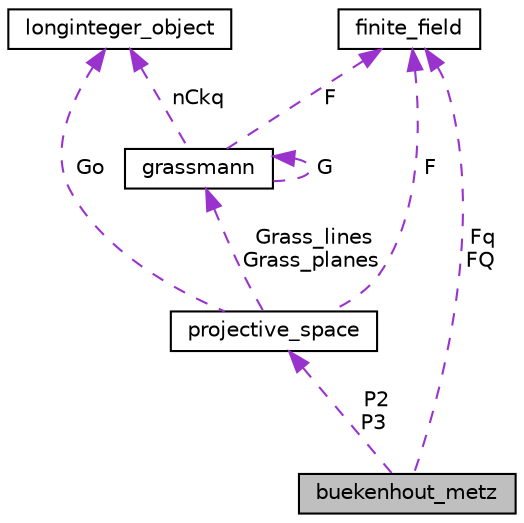digraph "buekenhout_metz"
{
  edge [fontname="Helvetica",fontsize="10",labelfontname="Helvetica",labelfontsize="10"];
  node [fontname="Helvetica",fontsize="10",shape=record];
  Node1 [label="buekenhout_metz",height=0.2,width=0.4,color="black", fillcolor="grey75", style="filled", fontcolor="black"];
  Node2 -> Node1 [dir="back",color="darkorchid3",fontsize="10",style="dashed",label=" P2\nP3" ,fontname="Helvetica"];
  Node2 [label="projective_space",height=0.2,width=0.4,color="black", fillcolor="white", style="filled",URL="$d2/d17/classprojective__space.html"];
  Node3 -> Node2 [dir="back",color="darkorchid3",fontsize="10",style="dashed",label=" Go" ,fontname="Helvetica"];
  Node3 [label="longinteger_object",height=0.2,width=0.4,color="black", fillcolor="white", style="filled",URL="$dd/d7e/classlonginteger__object.html"];
  Node4 -> Node2 [dir="back",color="darkorchid3",fontsize="10",style="dashed",label=" F" ,fontname="Helvetica"];
  Node4 [label="finite_field",height=0.2,width=0.4,color="black", fillcolor="white", style="filled",URL="$df/d5a/classfinite__field.html"];
  Node5 -> Node2 [dir="back",color="darkorchid3",fontsize="10",style="dashed",label=" Grass_lines\nGrass_planes" ,fontname="Helvetica"];
  Node5 [label="grassmann",height=0.2,width=0.4,color="black", fillcolor="white", style="filled",URL="$df/d02/classgrassmann.html"];
  Node3 -> Node5 [dir="back",color="darkorchid3",fontsize="10",style="dashed",label=" nCkq" ,fontname="Helvetica"];
  Node5 -> Node5 [dir="back",color="darkorchid3",fontsize="10",style="dashed",label=" G" ,fontname="Helvetica"];
  Node4 -> Node5 [dir="back",color="darkorchid3",fontsize="10",style="dashed",label=" F" ,fontname="Helvetica"];
  Node4 -> Node1 [dir="back",color="darkorchid3",fontsize="10",style="dashed",label=" Fq\nFQ" ,fontname="Helvetica"];
}
